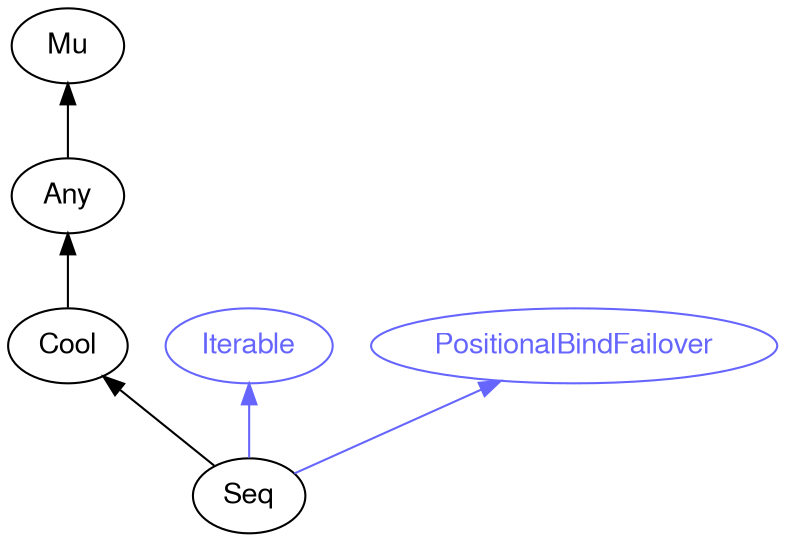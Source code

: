 digraph "perl6-type-graph" {
    rankdir=BT;
    splines=polyline;
    overlap=false; 
    // Types
    "Seq" [color="#000000", fontcolor="#000000", href="/type/Seq", fontname="FreeSans"];
    "Mu" [color="#000000", fontcolor="#000000", href="/type/Mu", fontname="FreeSans"];
    "Any" [color="#000000", fontcolor="#000000", href="/type/Any", fontname="FreeSans"];
    "Cool" [color="#000000", fontcolor="#000000", href="/type/Cool", fontname="FreeSans"];
    "Iterable" [color="#6666FF", fontcolor="#6666FF", href="/type/Iterable", fontname="FreeSans"];
    "PositionalBindFailover" [color="#6666FF", fontcolor="#6666FF", href="/type/PositionalBindFailover", fontname="FreeSans"];

    // Superclasses
    "Seq" -> "Cool" [color="#000000"];
    "Any" -> "Mu" [color="#000000"];
    "Cool" -> "Any" [color="#000000"];

    // Roles
    "Seq" -> "Iterable" [color="#6666FF"];
    "Seq" -> "PositionalBindFailover" [color="#6666FF"];
}
